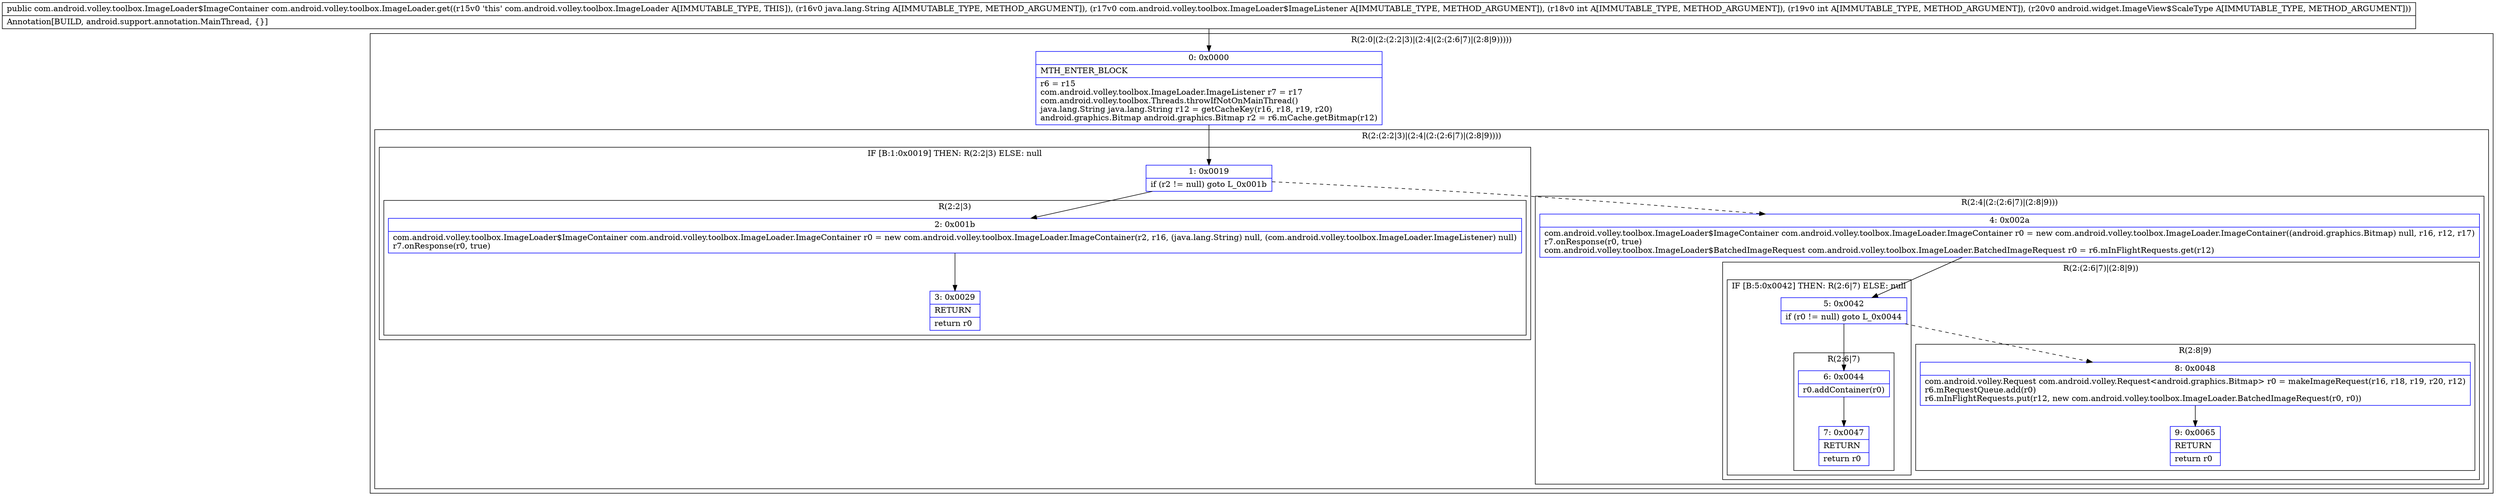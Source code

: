 digraph "CFG forcom.android.volley.toolbox.ImageLoader.get(Ljava\/lang\/String;Lcom\/android\/volley\/toolbox\/ImageLoader$ImageListener;IILandroid\/widget\/ImageView$ScaleType;)Lcom\/android\/volley\/toolbox\/ImageLoader$ImageContainer;" {
subgraph cluster_Region_1699750708 {
label = "R(2:0|(2:(2:2|3)|(2:4|(2:(2:6|7)|(2:8|9)))))";
node [shape=record,color=blue];
Node_0 [shape=record,label="{0\:\ 0x0000|MTH_ENTER_BLOCK\l|r6 = r15\lcom.android.volley.toolbox.ImageLoader.ImageListener r7 = r17\lcom.android.volley.toolbox.Threads.throwIfNotOnMainThread()\ljava.lang.String java.lang.String r12 = getCacheKey(r16, r18, r19, r20)\landroid.graphics.Bitmap android.graphics.Bitmap r2 = r6.mCache.getBitmap(r12)\l}"];
subgraph cluster_Region_1738791432 {
label = "R(2:(2:2|3)|(2:4|(2:(2:6|7)|(2:8|9))))";
node [shape=record,color=blue];
subgraph cluster_IfRegion_218689480 {
label = "IF [B:1:0x0019] THEN: R(2:2|3) ELSE: null";
node [shape=record,color=blue];
Node_1 [shape=record,label="{1\:\ 0x0019|if (r2 != null) goto L_0x001b\l}"];
subgraph cluster_Region_1509687223 {
label = "R(2:2|3)";
node [shape=record,color=blue];
Node_2 [shape=record,label="{2\:\ 0x001b|com.android.volley.toolbox.ImageLoader$ImageContainer com.android.volley.toolbox.ImageLoader.ImageContainer r0 = new com.android.volley.toolbox.ImageLoader.ImageContainer(r2, r16, (java.lang.String) null, (com.android.volley.toolbox.ImageLoader.ImageListener) null)\lr7.onResponse(r0, true)\l}"];
Node_3 [shape=record,label="{3\:\ 0x0029|RETURN\l|return r0\l}"];
}
}
subgraph cluster_Region_2088546472 {
label = "R(2:4|(2:(2:6|7)|(2:8|9)))";
node [shape=record,color=blue];
Node_4 [shape=record,label="{4\:\ 0x002a|com.android.volley.toolbox.ImageLoader$ImageContainer com.android.volley.toolbox.ImageLoader.ImageContainer r0 = new com.android.volley.toolbox.ImageLoader.ImageContainer((android.graphics.Bitmap) null, r16, r12, r17)\lr7.onResponse(r0, true)\lcom.android.volley.toolbox.ImageLoader$BatchedImageRequest com.android.volley.toolbox.ImageLoader.BatchedImageRequest r0 = r6.mInFlightRequests.get(r12)\l}"];
subgraph cluster_Region_1498710960 {
label = "R(2:(2:6|7)|(2:8|9))";
node [shape=record,color=blue];
subgraph cluster_IfRegion_317237152 {
label = "IF [B:5:0x0042] THEN: R(2:6|7) ELSE: null";
node [shape=record,color=blue];
Node_5 [shape=record,label="{5\:\ 0x0042|if (r0 != null) goto L_0x0044\l}"];
subgraph cluster_Region_185118617 {
label = "R(2:6|7)";
node [shape=record,color=blue];
Node_6 [shape=record,label="{6\:\ 0x0044|r0.addContainer(r0)\l}"];
Node_7 [shape=record,label="{7\:\ 0x0047|RETURN\l|return r0\l}"];
}
}
subgraph cluster_Region_1764042843 {
label = "R(2:8|9)";
node [shape=record,color=blue];
Node_8 [shape=record,label="{8\:\ 0x0048|com.android.volley.Request com.android.volley.Request\<android.graphics.Bitmap\> r0 = makeImageRequest(r16, r18, r19, r20, r12)\lr6.mRequestQueue.add(r0)\lr6.mInFlightRequests.put(r12, new com.android.volley.toolbox.ImageLoader.BatchedImageRequest(r0, r0))\l}"];
Node_9 [shape=record,label="{9\:\ 0x0065|RETURN\l|return r0\l}"];
}
}
}
}
}
MethodNode[shape=record,label="{public com.android.volley.toolbox.ImageLoader$ImageContainer com.android.volley.toolbox.ImageLoader.get((r15v0 'this' com.android.volley.toolbox.ImageLoader A[IMMUTABLE_TYPE, THIS]), (r16v0 java.lang.String A[IMMUTABLE_TYPE, METHOD_ARGUMENT]), (r17v0 com.android.volley.toolbox.ImageLoader$ImageListener A[IMMUTABLE_TYPE, METHOD_ARGUMENT]), (r18v0 int A[IMMUTABLE_TYPE, METHOD_ARGUMENT]), (r19v0 int A[IMMUTABLE_TYPE, METHOD_ARGUMENT]), (r20v0 android.widget.ImageView$ScaleType A[IMMUTABLE_TYPE, METHOD_ARGUMENT]))  | Annotation[BUILD, android.support.annotation.MainThread, \{\}]\l}"];
MethodNode -> Node_0;
Node_0 -> Node_1;
Node_1 -> Node_2;
Node_1 -> Node_4[style=dashed];
Node_2 -> Node_3;
Node_4 -> Node_5;
Node_5 -> Node_6;
Node_5 -> Node_8[style=dashed];
Node_6 -> Node_7;
Node_8 -> Node_9;
}

